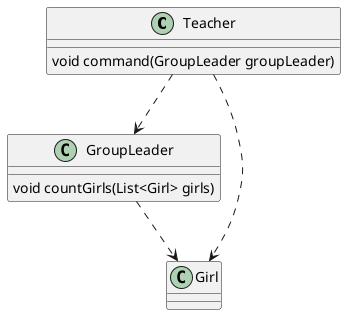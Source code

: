@startuml
'https://plantuml.com/zh/class-diagram

class Teacher {
void command(GroupLeader groupLeader)
}
class GroupLeader {
void countGirls(List<Girl> girls)
}
class Girl

Teacher ..> GroupLeader
GroupLeader ..> Girl
Teacher ..> Girl

@enduml